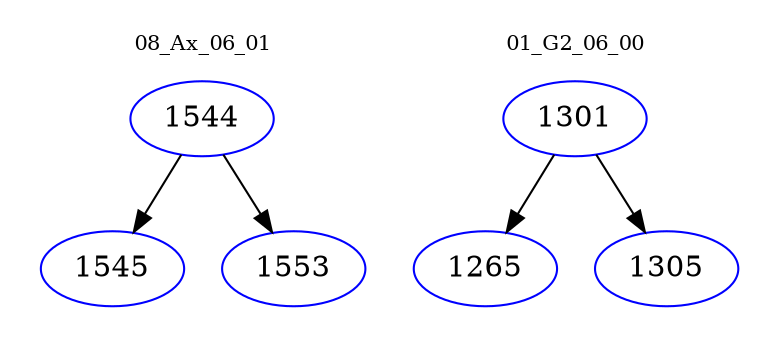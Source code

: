 digraph{
subgraph cluster_0 {
color = white
label = "08_Ax_06_01";
fontsize=10;
T0_1544 [label="1544", color="blue"]
T0_1544 -> T0_1545 [color="black"]
T0_1545 [label="1545", color="blue"]
T0_1544 -> T0_1553 [color="black"]
T0_1553 [label="1553", color="blue"]
}
subgraph cluster_1 {
color = white
label = "01_G2_06_00";
fontsize=10;
T1_1301 [label="1301", color="blue"]
T1_1301 -> T1_1265 [color="black"]
T1_1265 [label="1265", color="blue"]
T1_1301 -> T1_1305 [color="black"]
T1_1305 [label="1305", color="blue"]
}
}

